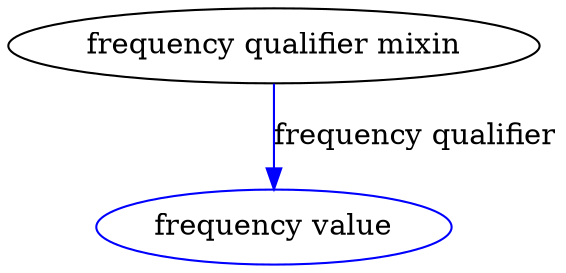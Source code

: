 digraph {
	graph [bb="0,0,263.39,123"];
	node [label="\N"];
	"frequency qualifier mixin"	[height=0.5,
		label="frequency qualifier mixin",
		pos="127.39,105",
		width=3.5386];
	"frequency qualifier"	[color=blue,
		height=0.5,
		label="frequency value",
		pos="127.39,18",
		width=2.3651];
	"frequency qualifier mixin" -> "frequency qualifier"	[color=blue,
		label="frequency qualifier",
		lp="195.39,61.5",
		pos="e,127.39,36.175 127.39,86.799 127.39,75.163 127.39,59.548 127.39,46.237",
		style=solid];
}
